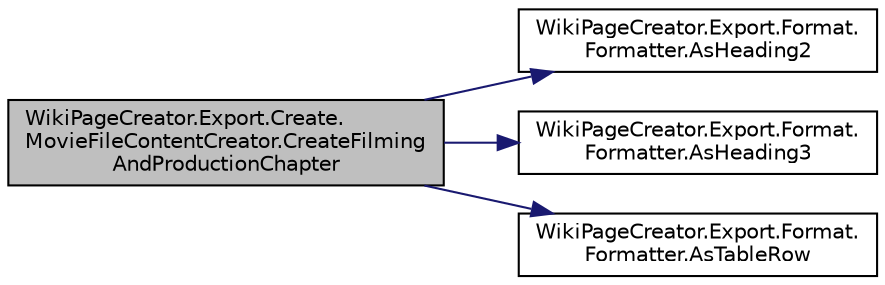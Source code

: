digraph "WikiPageCreator.Export.Create.MovieFileContentCreator.CreateFilmingAndProductionChapter"
{
 // LATEX_PDF_SIZE
  edge [fontname="Helvetica",fontsize="10",labelfontname="Helvetica",labelfontsize="10"];
  node [fontname="Helvetica",fontsize="10",shape=record];
  rankdir="LR";
  Node1 [label="WikiPageCreator.Export.Create.\lMovieFileContentCreator.CreateFilming\lAndProductionChapter",height=0.2,width=0.4,color="black", fillcolor="grey75", style="filled", fontcolor="black",tooltip="Creates the formatted filming and production chapter of the movie page."];
  Node1 -> Node2 [color="midnightblue",fontsize="10",style="solid",fontname="Helvetica"];
  Node2 [label="WikiPageCreator.Export.Format.\lFormatter.AsHeading2",height=0.2,width=0.4,color="black", fillcolor="white", style="filled",URL="$d3/d2c/class_wiki_page_creator_1_1_export_1_1_format_1_1_formatter.html#a798f74c62024dd440563e736f818186c",tooltip="Formats the given text as a level 2 heading."];
  Node1 -> Node3 [color="midnightblue",fontsize="10",style="solid",fontname="Helvetica"];
  Node3 [label="WikiPageCreator.Export.Format.\lFormatter.AsHeading3",height=0.2,width=0.4,color="black", fillcolor="white", style="filled",URL="$d3/d2c/class_wiki_page_creator_1_1_export_1_1_format_1_1_formatter.html#a3d25e407ff096035bb54e878f5bfc7a7",tooltip="Formats the given text as a level 3 heading."];
  Node1 -> Node4 [color="midnightblue",fontsize="10",style="solid",fontname="Helvetica"];
  Node4 [label="WikiPageCreator.Export.Format.\lFormatter.AsTableRow",height=0.2,width=0.4,color="black", fillcolor="white", style="filled",URL="$d3/d2c/class_wiki_page_creator_1_1_export_1_1_format_1_1_formatter.html#ae592fd4befb7c3fdb3c17dc38b069ef4",tooltip="Formats the given data as a table row."];
}
